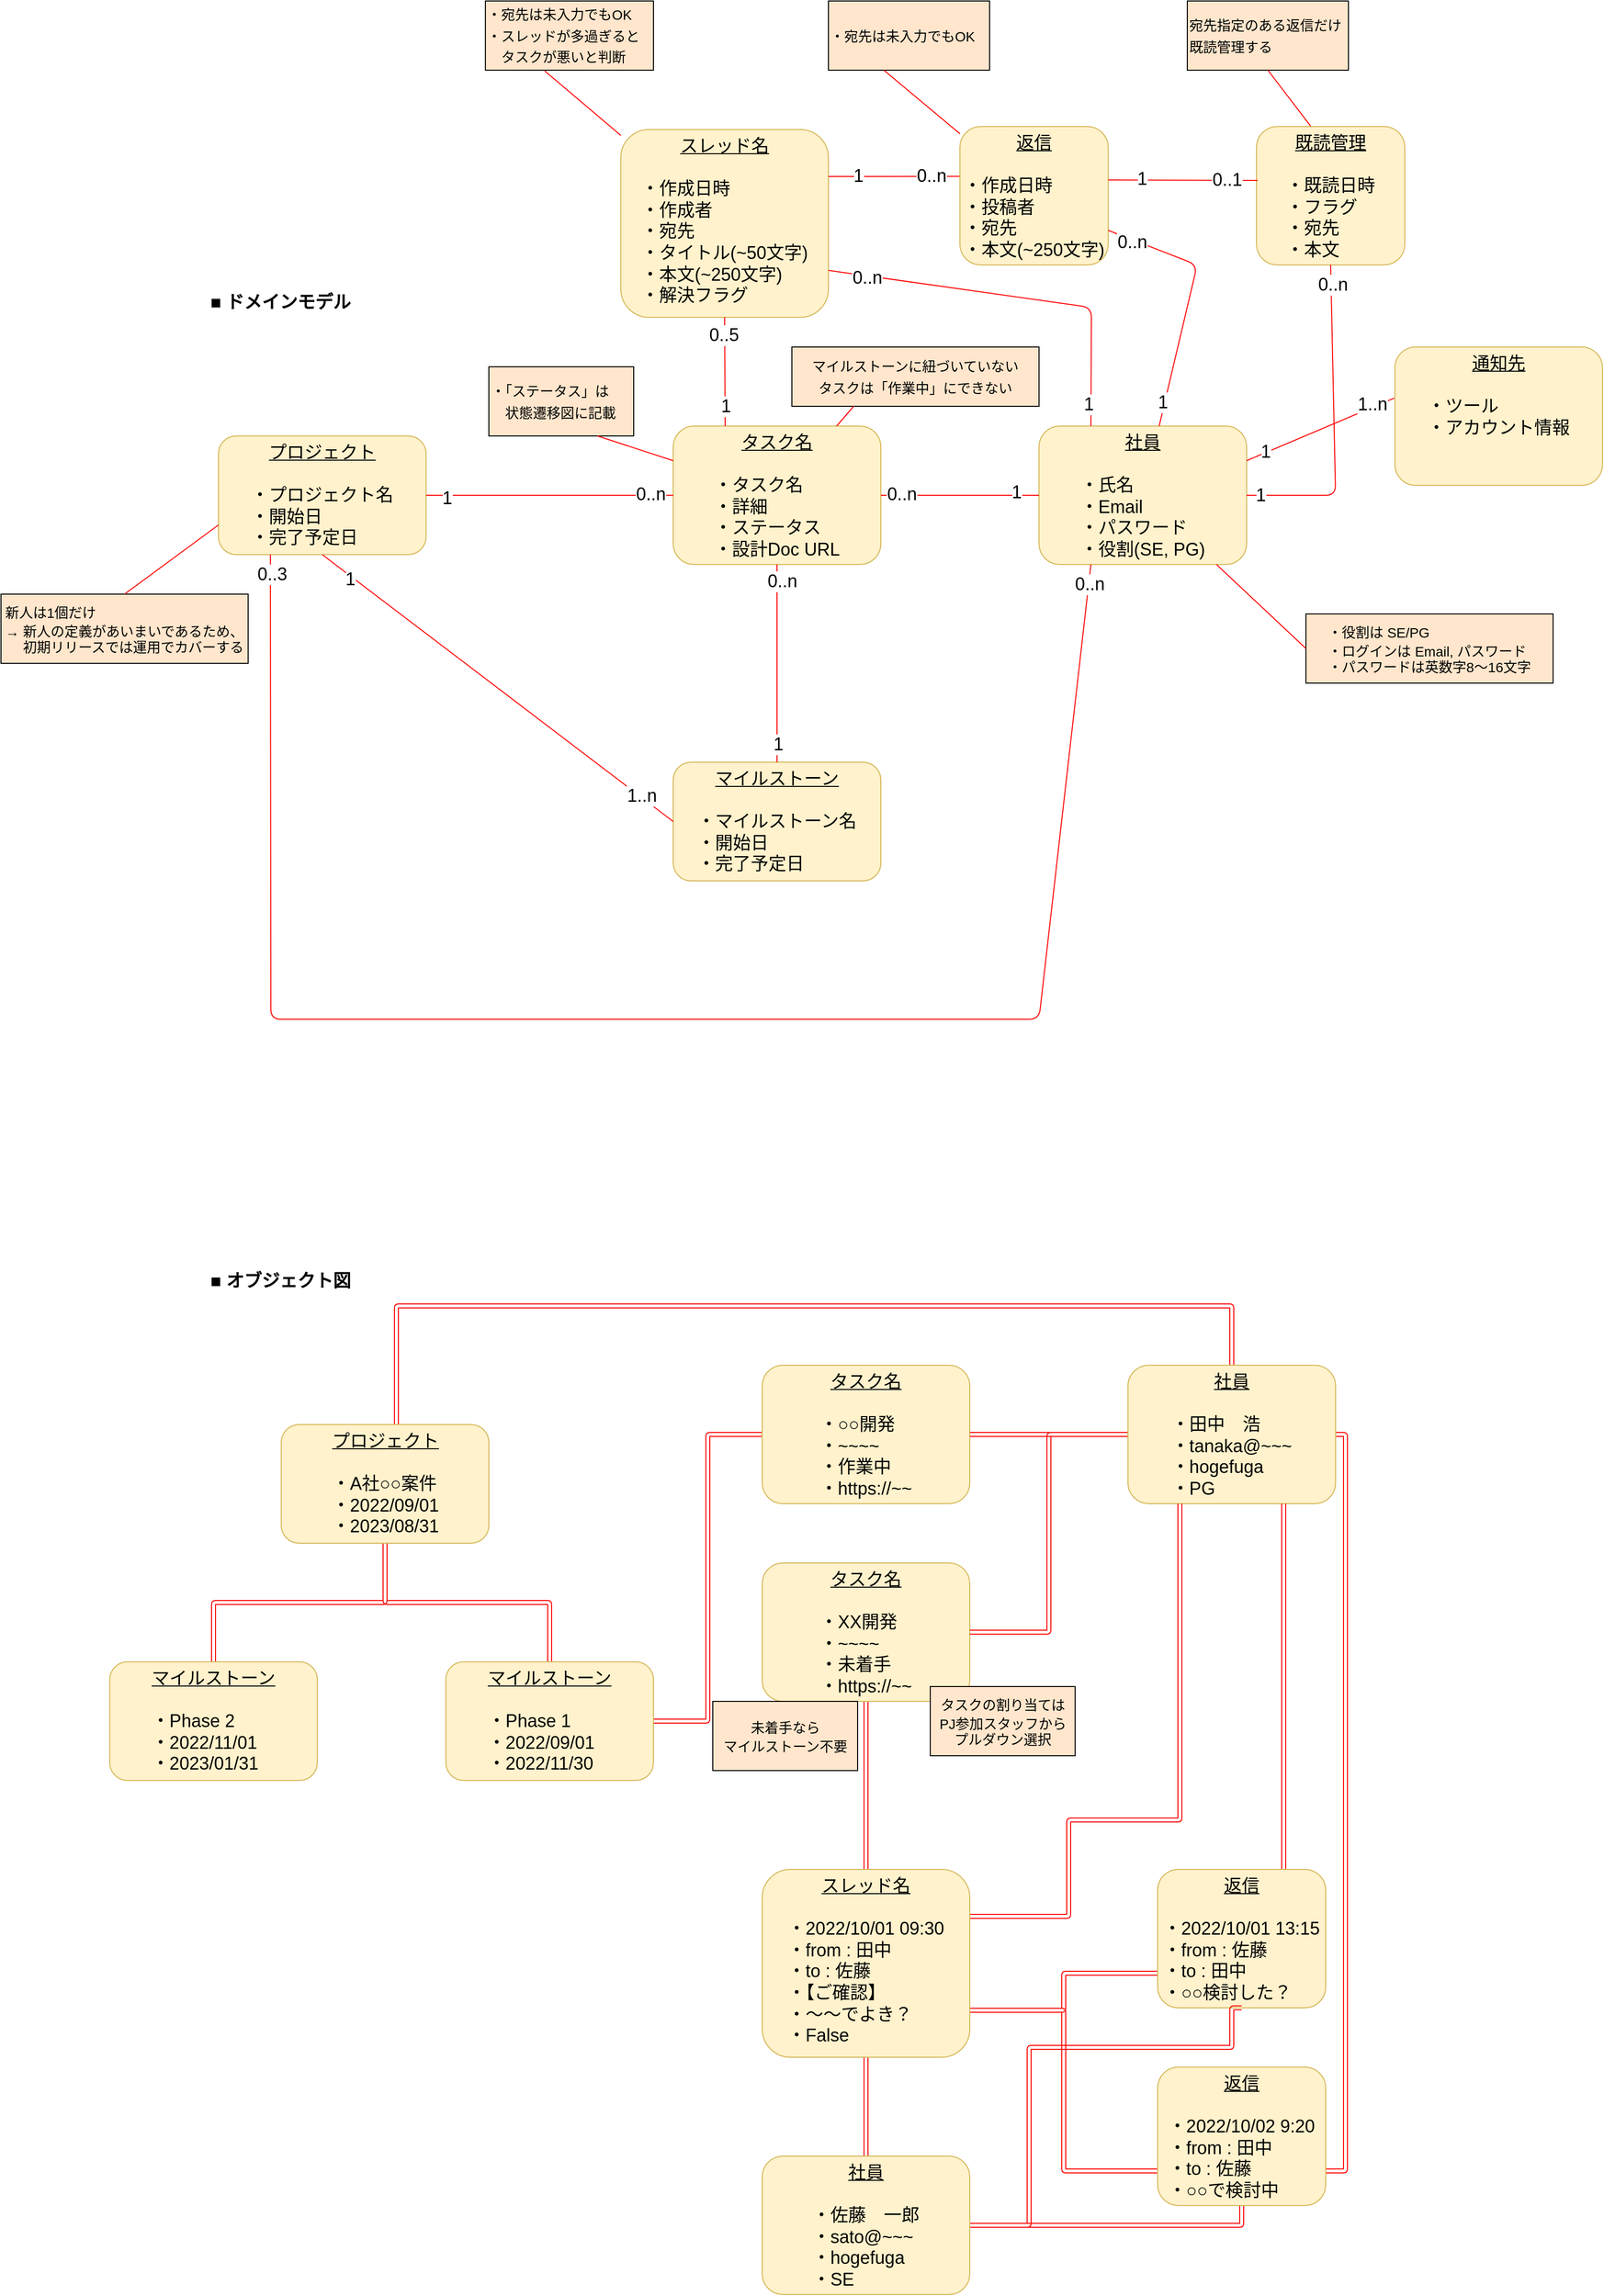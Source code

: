 <mxfile>
    <diagram id="kV98len1ymx3FDmM5QV4" name="Page-1">
        <mxGraphModel dx="2697" dy="1618" grid="1" gridSize="10" guides="1" tooltips="1" connect="1" arrows="1" fold="1" page="1" pageScale="1" pageWidth="850" pageHeight="1100" math="0" shadow="0">
            <root>
                <mxCell id="0"/>
                <mxCell id="1" parent="0"/>
                <mxCell id="2" value="&lt;b style=&quot;border-color: var(--border-color); font-size: 18px;&quot;&gt;■ ドメインモデル&lt;/b&gt;" style="text;html=1;strokeColor=none;fillColor=none;align=left;verticalAlign=middle;whiteSpace=wrap;rounded=0;" parent="1" vertex="1">
                    <mxGeometry x="20" y="10" width="160" height="30" as="geometry"/>
                </mxCell>
                <mxCell id="3" value="&lt;b style=&quot;border-color: var(--border-color); font-size: 18px;&quot;&gt;■ オブジェクト図&lt;/b&gt;" style="text;html=1;strokeColor=none;fillColor=none;align=left;verticalAlign=middle;whiteSpace=wrap;rounded=0;" parent="1" vertex="1">
                    <mxGeometry x="20" y="1000" width="170" height="30" as="geometry"/>
                </mxCell>
                <mxCell id="4" value="&lt;u&gt;プロジェクト&lt;/u&gt;&lt;br&gt;&lt;br&gt;&lt;div style=&quot;text-align: left;&quot;&gt;&lt;span style=&quot;background-color: initial;&quot;&gt;・プロジェクト名&lt;/span&gt;&lt;/div&gt;&lt;div style=&quot;text-align: left;&quot;&gt;&lt;span style=&quot;background-color: initial;&quot;&gt;・開始日&lt;/span&gt;&lt;/div&gt;&lt;div style=&quot;text-align: left;&quot;&gt;&lt;span style=&quot;background-color: initial;&quot;&gt;・完了予定日&lt;/span&gt;&lt;/div&gt;" style="rounded=1;whiteSpace=wrap;html=1;fontSize=18;verticalAlign=top;fillColor=#fff2cc;strokeColor=#d6b656;" parent="1" vertex="1">
                    <mxGeometry x="30" y="160" width="210" height="120" as="geometry"/>
                </mxCell>
                <mxCell id="5" value="&lt;u&gt;タスク名&lt;/u&gt;&lt;br&gt;&lt;br&gt;&lt;div style=&quot;text-align: left;&quot;&gt;&lt;span style=&quot;background-color: initial;&quot;&gt;・タスク名&lt;/span&gt;&lt;/div&gt;&lt;div style=&quot;text-align: left;&quot;&gt;&lt;span style=&quot;background-color: initial;&quot;&gt;・詳細&lt;/span&gt;&lt;/div&gt;&lt;div style=&quot;text-align: left;&quot;&gt;&lt;span style=&quot;background-color: initial;&quot;&gt;・ステータス&lt;/span&gt;&lt;/div&gt;&lt;div style=&quot;text-align: left;&quot;&gt;&lt;span style=&quot;background-color: initial;&quot;&gt;・設計Doc URL&lt;/span&gt;&lt;/div&gt;" style="rounded=1;whiteSpace=wrap;html=1;fontSize=18;verticalAlign=top;fillColor=#fff2cc;strokeColor=#d6b656;" parent="1" vertex="1">
                    <mxGeometry x="490" y="150" width="210" height="140" as="geometry"/>
                </mxCell>
                <mxCell id="6" value="" style="endArrow=none;html=1;fontSize=18;exitX=1;exitY=0.5;exitDx=0;exitDy=0;entryX=0;entryY=0.5;entryDx=0;entryDy=0;strokeColor=#FF0000;" parent="1" source="4" target="5" edge="1">
                    <mxGeometry width="50" height="50" relative="1" as="geometry">
                        <mxPoint x="300" y="150" as="sourcePoint"/>
                        <mxPoint x="350" y="100" as="targetPoint"/>
                    </mxGeometry>
                </mxCell>
                <mxCell id="7" value="0..n" style="edgeLabel;html=1;align=center;verticalAlign=middle;resizable=0;points=[];fontSize=18;" parent="6" vertex="1" connectable="0">
                    <mxGeometry x="0.814" y="1" relative="1" as="geometry">
                        <mxPoint as="offset"/>
                    </mxGeometry>
                </mxCell>
                <mxCell id="8" value="1" style="edgeLabel;html=1;align=center;verticalAlign=middle;resizable=0;points=[];fontSize=18;" parent="6" vertex="1" connectable="0">
                    <mxGeometry x="-0.832" y="-3" relative="1" as="geometry">
                        <mxPoint as="offset"/>
                    </mxGeometry>
                </mxCell>
                <mxCell id="9" value="&lt;u&gt;マイルストーン&lt;/u&gt;&lt;br&gt;&lt;br&gt;&lt;div style=&quot;text-align: left;&quot;&gt;&lt;span style=&quot;background-color: initial;&quot;&gt;・マイルストーン名&lt;/span&gt;&lt;/div&gt;&lt;div style=&quot;text-align: left;&quot;&gt;&lt;span style=&quot;background-color: initial;&quot;&gt;・開始日&lt;/span&gt;&lt;/div&gt;&lt;div style=&quot;text-align: left;&quot;&gt;&lt;span style=&quot;background-color: initial;&quot;&gt;・完了予定日&lt;/span&gt;&lt;/div&gt;" style="rounded=1;whiteSpace=wrap;html=1;fontSize=18;verticalAlign=top;fillColor=#fff2cc;strokeColor=#d6b656;" parent="1" vertex="1">
                    <mxGeometry x="490" y="490" width="210" height="120" as="geometry"/>
                </mxCell>
                <mxCell id="10" value="" style="endArrow=none;html=1;fontSize=18;exitX=0.5;exitY=1;exitDx=0;exitDy=0;entryX=0;entryY=0.5;entryDx=0;entryDy=0;strokeColor=#FF0000;" parent="1" source="4" target="9" edge="1">
                    <mxGeometry width="50" height="50" relative="1" as="geometry">
                        <mxPoint x="250" y="280" as="sourcePoint"/>
                        <mxPoint x="500" y="280" as="targetPoint"/>
                    </mxGeometry>
                </mxCell>
                <mxCell id="11" value="1..n" style="edgeLabel;html=1;align=center;verticalAlign=middle;resizable=0;points=[];fontSize=18;" parent="10" vertex="1" connectable="0">
                    <mxGeometry x="0.814" y="1" relative="1" as="geometry">
                        <mxPoint as="offset"/>
                    </mxGeometry>
                </mxCell>
                <mxCell id="12" value="1" style="edgeLabel;html=1;align=center;verticalAlign=middle;resizable=0;points=[];fontSize=18;" parent="10" vertex="1" connectable="0">
                    <mxGeometry x="-0.832" y="-3" relative="1" as="geometry">
                        <mxPoint as="offset"/>
                    </mxGeometry>
                </mxCell>
                <mxCell id="16" value="" style="endArrow=none;html=1;fontSize=18;exitX=0.5;exitY=1;exitDx=0;exitDy=0;strokeColor=#FF0000;" parent="1" source="5" target="9" edge="1">
                    <mxGeometry width="50" height="50" relative="1" as="geometry">
                        <mxPoint x="370" y="260" as="sourcePoint"/>
                        <mxPoint x="725" y="500" as="targetPoint"/>
                    </mxGeometry>
                </mxCell>
                <mxCell id="17" value="1" style="edgeLabel;html=1;align=center;verticalAlign=middle;resizable=0;points=[];fontSize=18;" parent="16" vertex="1" connectable="0">
                    <mxGeometry x="0.814" y="1" relative="1" as="geometry">
                        <mxPoint as="offset"/>
                    </mxGeometry>
                </mxCell>
                <mxCell id="18" value="1" style="edgeLabel;html=1;align=center;verticalAlign=middle;resizable=0;points=[];fontSize=18;" parent="16" vertex="1" connectable="0">
                    <mxGeometry x="-0.832" y="-3" relative="1" as="geometry">
                        <mxPoint as="offset"/>
                    </mxGeometry>
                </mxCell>
                <mxCell id="19" value="0..n" style="edgeLabel;html=1;align=center;verticalAlign=middle;resizable=0;points=[];fontSize=18;" parent="16" vertex="1" connectable="0">
                    <mxGeometry x="-0.829" y="5" relative="1" as="geometry">
                        <mxPoint as="offset"/>
                    </mxGeometry>
                </mxCell>
                <mxCell id="20" value="&lt;font style=&quot;font-size: 14px;&quot;&gt;マイルストーンに紐づいていない&lt;br&gt;タスクは「作業中」にできない&lt;/font&gt;" style="rounded=0;whiteSpace=wrap;html=1;fontSize=18;fillColor=#FFE6CC;" parent="1" vertex="1">
                    <mxGeometry x="610" y="70" width="250" height="60" as="geometry"/>
                </mxCell>
                <mxCell id="21" value="" style="endArrow=none;html=1;fontSize=18;exitX=0.25;exitY=1;exitDx=0;exitDy=0;strokeColor=#FF0000;" parent="1" source="20" target="5" edge="1">
                    <mxGeometry width="50" height="50" relative="1" as="geometry">
                        <mxPoint x="200" y="500" as="sourcePoint"/>
                        <mxPoint x="555" y="740" as="targetPoint"/>
                    </mxGeometry>
                </mxCell>
                <mxCell id="24" value="&lt;u&gt;社員&lt;/u&gt;&lt;br&gt;&lt;br&gt;&lt;div style=&quot;text-align: left;&quot;&gt;&lt;span style=&quot;background-color: initial;&quot;&gt;・氏名&lt;/span&gt;&lt;/div&gt;&lt;div style=&quot;text-align: left;&quot;&gt;&lt;span style=&quot;background-color: initial;&quot;&gt;・Email&lt;/span&gt;&lt;/div&gt;&lt;div style=&quot;text-align: left;&quot;&gt;&lt;span style=&quot;background-color: initial;&quot;&gt;・パスワード&lt;/span&gt;&lt;/div&gt;&lt;div style=&quot;text-align: left;&quot;&gt;&lt;span style=&quot;background-color: initial;&quot;&gt;・役割(SE, PG)&lt;/span&gt;&lt;/div&gt;" style="rounded=1;whiteSpace=wrap;html=1;fontSize=18;verticalAlign=top;fillColor=#fff2cc;strokeColor=#d6b656;" parent="1" vertex="1">
                    <mxGeometry x="860" y="150" width="210" height="140" as="geometry"/>
                </mxCell>
                <mxCell id="25" value="&lt;div style=&quot;text-align: left;&quot;&gt;&lt;span style=&quot;font-size: 14px; background-color: initial;&quot;&gt;・役割は SE/PG&lt;/span&gt;&lt;/div&gt;&lt;span style=&quot;font-size: 14px;&quot;&gt;&lt;div style=&quot;text-align: left;&quot;&gt;&lt;span style=&quot;background-color: initial;&quot;&gt;・ログインは Email, パスワード&lt;/span&gt;&lt;/div&gt;&lt;div style=&quot;text-align: left;&quot;&gt;&lt;span style=&quot;background-color: initial;&quot;&gt;・パスワードは英数字8～16文字&lt;/span&gt;&lt;/div&gt;&lt;/span&gt;" style="rounded=0;whiteSpace=wrap;html=1;fontSize=18;fillColor=#FFE6CC;" parent="1" vertex="1">
                    <mxGeometry x="1130" y="340" width="250" height="70" as="geometry"/>
                </mxCell>
                <mxCell id="26" value="" style="endArrow=none;html=1;fontSize=18;exitX=0;exitY=0.5;exitDx=0;exitDy=0;strokeColor=#FF0000;" parent="1" source="25" target="24" edge="1">
                    <mxGeometry width="50" height="50" relative="1" as="geometry">
                        <mxPoint x="1173.75" y="170" as="sourcePoint"/>
                        <mxPoint x="1100" y="240" as="targetPoint"/>
                    </mxGeometry>
                </mxCell>
                <mxCell id="31" value="" style="endArrow=none;html=1;fontSize=18;exitX=0;exitY=0.5;exitDx=0;exitDy=0;strokeColor=#FF0000;entryX=1;entryY=0.5;entryDx=0;entryDy=0;" parent="1" source="24" target="5" edge="1">
                    <mxGeometry width="50" height="50" relative="1" as="geometry">
                        <mxPoint x="752.5" y="90" as="sourcePoint"/>
                        <mxPoint x="678.75" y="160" as="targetPoint"/>
                    </mxGeometry>
                </mxCell>
                <mxCell id="32" value="&lt;span style=&quot;font-size: 18px;&quot;&gt;0..n&lt;/span&gt;" style="edgeLabel;html=1;align=center;verticalAlign=middle;resizable=0;points=[];fontSize=14;" parent="31" vertex="1" connectable="0">
                    <mxGeometry x="0.738" y="-1" relative="1" as="geometry">
                        <mxPoint as="offset"/>
                    </mxGeometry>
                </mxCell>
                <mxCell id="33" value="1" style="edgeLabel;html=1;align=center;verticalAlign=middle;resizable=0;points=[];fontSize=18;" parent="31" vertex="1" connectable="0">
                    <mxGeometry x="-0.709" y="-3" relative="1" as="geometry">
                        <mxPoint as="offset"/>
                    </mxGeometry>
                </mxCell>
                <mxCell id="36" value="" style="endArrow=none;html=1;fontSize=18;exitX=0.25;exitY=1;exitDx=0;exitDy=0;strokeColor=#FF0000;entryX=0.25;entryY=1;entryDx=0;entryDy=0;" parent="1" source="24" target="4" edge="1">
                    <mxGeometry width="50" height="50" relative="1" as="geometry">
                        <mxPoint x="530" y="360" as="sourcePoint"/>
                        <mxPoint x="370" y="360" as="targetPoint"/>
                        <Array as="points">
                            <mxPoint x="860" y="750"/>
                            <mxPoint x="83" y="750"/>
                        </Array>
                    </mxGeometry>
                </mxCell>
                <mxCell id="37" value="&lt;span style=&quot;font-size: 18px;&quot;&gt;0..3&lt;/span&gt;" style="edgeLabel;html=1;align=center;verticalAlign=middle;resizable=0;points=[];fontSize=14;" parent="36" vertex="1" connectable="0">
                    <mxGeometry x="0.738" y="-1" relative="1" as="geometry">
                        <mxPoint y="-204" as="offset"/>
                    </mxGeometry>
                </mxCell>
                <mxCell id="38" value="0..n" style="edgeLabel;html=1;align=center;verticalAlign=middle;resizable=0;points=[];fontSize=18;" parent="36" vertex="1" connectable="0">
                    <mxGeometry x="-0.709" y="-3" relative="1" as="geometry">
                        <mxPoint x="29" y="-227" as="offset"/>
                    </mxGeometry>
                </mxCell>
                <mxCell id="39" value="&lt;div style=&quot;text-align: left;&quot;&gt;&lt;span style=&quot;font-size: 14px; background-color: initial;&quot;&gt;新人は1個だけ&lt;/span&gt;&lt;/div&gt;&lt;span style=&quot;font-size: 14px;&quot;&gt;&lt;div style=&quot;text-align: left;&quot;&gt;&lt;span style=&quot;background-color: initial;&quot;&gt;→ 新人の定義があいまいであるため、&lt;/span&gt;&lt;/div&gt;&lt;div style=&quot;text-align: left;&quot;&gt;&lt;span style=&quot;background-color: initial;&quot;&gt;　 初期リリースでは運用でカバーする&lt;/span&gt;&lt;/div&gt;&lt;/span&gt;" style="rounded=0;whiteSpace=wrap;html=1;fontSize=18;fillColor=#FFE6CC;" parent="1" vertex="1">
                    <mxGeometry x="-190" y="320" width="250" height="70" as="geometry"/>
                </mxCell>
                <mxCell id="40" value="" style="endArrow=none;html=1;fontSize=18;exitX=0;exitY=0.75;exitDx=0;exitDy=0;strokeColor=#FF0000;entryX=0.5;entryY=0;entryDx=0;entryDy=0;" parent="1" source="4" target="39" edge="1">
                    <mxGeometry width="50" height="50" relative="1" as="geometry">
                        <mxPoint x="13.75" y="220" as="sourcePoint"/>
                        <mxPoint x="-60" y="290" as="targetPoint"/>
                    </mxGeometry>
                </mxCell>
                <mxCell id="42" value="&lt;u&gt;スレッド名&lt;/u&gt;&lt;br&gt;&lt;br&gt;&lt;div style=&quot;text-align: left;&quot;&gt;&lt;span style=&quot;background-color: initial;&quot;&gt;・作成日時&lt;/span&gt;&lt;/div&gt;&lt;div style=&quot;text-align: left;&quot;&gt;&lt;span style=&quot;background-color: initial;&quot;&gt;・作成者&lt;/span&gt;&lt;/div&gt;&lt;div style=&quot;text-align: left;&quot;&gt;&lt;span style=&quot;background-color: initial;&quot;&gt;・宛先&lt;/span&gt;&lt;/div&gt;&lt;div style=&quot;text-align: left;&quot;&gt;&lt;span style=&quot;background-color: initial;&quot;&gt;・タイトル(~50文字)&lt;/span&gt;&lt;/div&gt;&lt;div style=&quot;text-align: left;&quot;&gt;&lt;span style=&quot;background-color: initial;&quot;&gt;・本文(~250文字)&lt;/span&gt;&lt;/div&gt;&lt;div style=&quot;text-align: left;&quot;&gt;&lt;span style=&quot;background-color: initial;&quot;&gt;・解決フラグ&lt;/span&gt;&lt;/div&gt;" style="rounded=1;whiteSpace=wrap;html=1;fontSize=18;verticalAlign=top;fillColor=#fff2cc;strokeColor=#d6b656;" parent="1" vertex="1">
                    <mxGeometry x="437" y="-150" width="210" height="190" as="geometry"/>
                </mxCell>
                <mxCell id="43" value="&lt;span style=&quot;font-size: 14px;&quot;&gt;・宛先は未入力でもOK&lt;br&gt;・スレッドが多過ぎると&lt;br&gt;　タスクが悪いと判断&lt;br&gt;&lt;/span&gt;" style="rounded=0;whiteSpace=wrap;html=1;fontSize=18;fillColor=#FFE6CC;align=left;" parent="1" vertex="1">
                    <mxGeometry x="300" y="-280" width="170" height="70" as="geometry"/>
                </mxCell>
                <mxCell id="45" value="" style="endArrow=none;html=1;fontSize=18;exitX=0.353;exitY=1.01;exitDx=0;exitDy=0;strokeColor=#FF0000;exitPerimeter=0;" parent="1" source="43" target="42" edge="1">
                    <mxGeometry width="50" height="50" relative="1" as="geometry">
                        <mxPoint x="763.75" y="-120" as="sourcePoint"/>
                        <mxPoint x="690" y="-50" as="targetPoint"/>
                    </mxGeometry>
                </mxCell>
                <mxCell id="47" value="" style="endArrow=none;html=1;fontSize=18;exitX=0.5;exitY=1;exitDx=0;exitDy=0;strokeColor=#FF0000;entryX=0.25;entryY=0;entryDx=0;entryDy=0;" parent="1" source="42" target="5" edge="1">
                    <mxGeometry width="50" height="50" relative="1" as="geometry">
                        <mxPoint x="740.01" y="-139.6" as="sourcePoint"/>
                        <mxPoint x="640" y="-92.5" as="targetPoint"/>
                    </mxGeometry>
                </mxCell>
                <mxCell id="48" value="1" style="edgeLabel;html=1;align=center;verticalAlign=middle;resizable=0;points=[];fontSize=18;" parent="47" vertex="1" connectable="0">
                    <mxGeometry x="0.476" relative="1" as="geometry">
                        <mxPoint y="9" as="offset"/>
                    </mxGeometry>
                </mxCell>
                <mxCell id="49" value="0..5" style="edgeLabel;html=1;align=center;verticalAlign=middle;resizable=0;points=[];fontSize=18;" parent="47" vertex="1" connectable="0">
                    <mxGeometry x="-0.506" y="-1" relative="1" as="geometry">
                        <mxPoint y="-9" as="offset"/>
                    </mxGeometry>
                </mxCell>
                <mxCell id="50" value="&lt;u&gt;返信&lt;/u&gt;&lt;br&gt;&lt;br&gt;&lt;div style=&quot;text-align: left;&quot;&gt;&lt;span style=&quot;background-color: initial;&quot;&gt;・作成日時&lt;/span&gt;&lt;/div&gt;&lt;div style=&quot;text-align: left;&quot;&gt;&lt;span style=&quot;background-color: initial;&quot;&gt;・投稿者&lt;/span&gt;&lt;/div&gt;&lt;div style=&quot;text-align: left;&quot;&gt;&lt;span style=&quot;background-color: initial;&quot;&gt;・宛先&lt;/span&gt;&lt;/div&gt;&lt;div style=&quot;text-align: left;&quot;&gt;&lt;span style=&quot;background-color: initial;&quot;&gt;・本文(~250文字)&lt;/span&gt;&lt;br&gt;&lt;/div&gt;&lt;div style=&quot;text-align: left;&quot;&gt;&lt;br&gt;&lt;/div&gt;" style="rounded=1;whiteSpace=wrap;html=1;fontSize=18;verticalAlign=top;fillColor=#fff2cc;strokeColor=#d6b656;" parent="1" vertex="1">
                    <mxGeometry x="780" y="-153" width="150" height="140" as="geometry"/>
                </mxCell>
                <mxCell id="51" value="&lt;span style=&quot;font-size: 14px;&quot;&gt;・宛先は未入力でもOK&lt;br&gt;&lt;/span&gt;" style="rounded=0;whiteSpace=wrap;html=1;fontSize=18;fillColor=#FFE6CC;align=left;" parent="1" vertex="1">
                    <mxGeometry x="647" y="-280" width="163" height="70" as="geometry"/>
                </mxCell>
                <mxCell id="53" value="" style="endArrow=none;html=1;fontSize=18;exitX=0.344;exitY=1;exitDx=0;exitDy=0;strokeColor=#FF0000;exitPerimeter=0;" parent="1" source="51" target="50" edge="1">
                    <mxGeometry width="50" height="50" relative="1" as="geometry">
                        <mxPoint x="703.01" y="-180.0" as="sourcePoint"/>
                        <mxPoint x="780" y="-114.724" as="targetPoint"/>
                    </mxGeometry>
                </mxCell>
                <mxCell id="54" value="&lt;span style=&quot;font-size: 14px;&quot;&gt;・「ステータス」は&lt;br&gt;　状態遷移図に記載&lt;br&gt;&lt;/span&gt;" style="rounded=0;whiteSpace=wrap;html=1;fontSize=18;fillColor=#FFE6CC;align=left;" parent="1" vertex="1">
                    <mxGeometry x="303.5" y="90" width="146.5" height="70" as="geometry"/>
                </mxCell>
                <mxCell id="56" value="" style="endArrow=none;html=1;fontSize=18;exitX=0.75;exitY=1;exitDx=0;exitDy=0;strokeColor=#FF0000;entryX=0;entryY=0.25;entryDx=0;entryDy=0;" parent="1" source="54" target="5" edge="1">
                    <mxGeometry width="50" height="50" relative="1" as="geometry">
                        <mxPoint x="338.25" y="-70.0" as="sourcePoint"/>
                        <mxPoint x="415.24" y="-4.724" as="targetPoint"/>
                    </mxGeometry>
                </mxCell>
                <mxCell id="57" value="" style="endArrow=none;html=1;fontSize=18;exitX=1;exitY=0.25;exitDx=0;exitDy=0;strokeColor=#FF0000;entryX=-0.003;entryY=0.36;entryDx=0;entryDy=0;entryPerimeter=0;" parent="1" source="42" target="50" edge="1">
                    <mxGeometry width="50" height="50" relative="1" as="geometry">
                        <mxPoint x="910.005" y="-300" as="sourcePoint"/>
                        <mxPoint x="1196.63" y="-490" as="targetPoint"/>
                    </mxGeometry>
                </mxCell>
                <mxCell id="58" value="1" style="edgeLabel;html=1;align=center;verticalAlign=middle;resizable=0;points=[];fontSize=18;" parent="57" vertex="1" connectable="0">
                    <mxGeometry x="-0.55" y="1" relative="1" as="geometry">
                        <mxPoint as="offset"/>
                    </mxGeometry>
                </mxCell>
                <mxCell id="59" value="0..n" style="edgeLabel;html=1;align=center;verticalAlign=middle;resizable=0;points=[];fontSize=18;" parent="57" vertex="1" connectable="0">
                    <mxGeometry x="0.566" y="1" relative="1" as="geometry">
                        <mxPoint as="offset"/>
                    </mxGeometry>
                </mxCell>
                <mxCell id="61" value="" style="endArrow=none;html=1;fontSize=18;strokeColor=#FF0000;entryX=1;entryY=0.75;entryDx=0;entryDy=0;" parent="1" source="24" target="50" edge="1">
                    <mxGeometry width="50" height="50" relative="1" as="geometry">
                        <mxPoint x="589.995" y="570" as="sourcePoint"/>
                        <mxPoint x="1246.62" y="260" as="targetPoint"/>
                        <Array as="points">
                            <mxPoint x="1020" y="-13"/>
                        </Array>
                    </mxGeometry>
                </mxCell>
                <mxCell id="62" value="1" style="edgeLabel;html=1;align=center;verticalAlign=middle;resizable=0;points=[];fontSize=18;" parent="61" vertex="1" connectable="0">
                    <mxGeometry x="-0.67" y="7" relative="1" as="geometry">
                        <mxPoint y="20" as="offset"/>
                    </mxGeometry>
                </mxCell>
                <mxCell id="63" value="0..n" style="edgeLabel;html=1;align=center;verticalAlign=middle;resizable=0;points=[];fontSize=18;" parent="61" vertex="1" connectable="0">
                    <mxGeometry x="0.792" y="2" relative="1" as="geometry">
                        <mxPoint x="-1" as="offset"/>
                    </mxGeometry>
                </mxCell>
                <mxCell id="64" value="" style="endArrow=none;html=1;fontSize=18;strokeColor=#FF0000;entryX=1;entryY=0.75;entryDx=0;entryDy=0;exitX=0.25;exitY=0;exitDx=0;exitDy=0;" parent="1" source="24" target="42" edge="1">
                    <mxGeometry width="50" height="50" relative="1" as="geometry">
                        <mxPoint x="931.524" y="144" as="sourcePoint"/>
                        <mxPoint x="880" y="-54" as="targetPoint"/>
                        <Array as="points">
                            <mxPoint x="913" y="30"/>
                        </Array>
                    </mxGeometry>
                </mxCell>
                <mxCell id="65" value="1" style="edgeLabel;html=1;align=center;verticalAlign=middle;resizable=0;points=[];fontSize=18;" parent="64" vertex="1" connectable="0">
                    <mxGeometry x="-0.67" y="7" relative="1" as="geometry">
                        <mxPoint x="4" y="42" as="offset"/>
                    </mxGeometry>
                </mxCell>
                <mxCell id="66" value="0..n" style="edgeLabel;html=1;align=center;verticalAlign=middle;resizable=0;points=[];fontSize=18;" parent="64" vertex="1" connectable="0">
                    <mxGeometry x="0.792" y="2" relative="1" as="geometry">
                        <mxPoint x="-1" as="offset"/>
                    </mxGeometry>
                </mxCell>
                <mxCell id="79" style="edgeStyle=orthogonalEdgeStyle;shape=link;html=1;exitX=0.5;exitY=1;exitDx=0;exitDy=0;entryX=0.5;entryY=0;entryDx=0;entryDy=0;strokeColor=#FF0000;fontSize=18;" parent="1" source="67" target="69" edge="1">
                    <mxGeometry relative="1" as="geometry"/>
                </mxCell>
                <mxCell id="80" style="edgeStyle=orthogonalEdgeStyle;shape=link;html=1;exitX=0.5;exitY=1;exitDx=0;exitDy=0;entryX=0.5;entryY=0;entryDx=0;entryDy=0;strokeColor=#FF0000;fontSize=18;" parent="1" source="67" target="68" edge="1">
                    <mxGeometry relative="1" as="geometry"/>
                </mxCell>
                <mxCell id="86" style="edgeStyle=orthogonalEdgeStyle;shape=link;html=1;entryX=0.5;entryY=0;entryDx=0;entryDy=0;strokeColor=#FF0000;fontSize=18;" parent="1" source="67" target="83" edge="1">
                    <mxGeometry relative="1" as="geometry">
                        <Array as="points">
                            <mxPoint x="210" y="1040"/>
                            <mxPoint x="1055" y="1040"/>
                        </Array>
                    </mxGeometry>
                </mxCell>
                <mxCell id="67" value="&lt;u&gt;プロジェクト&lt;/u&gt;&lt;br&gt;&lt;br&gt;&lt;div style=&quot;text-align: left;&quot;&gt;&lt;span style=&quot;background-color: initial;&quot;&gt;・A社○○案件&lt;/span&gt;&lt;/div&gt;&lt;div style=&quot;text-align: left;&quot;&gt;&lt;span style=&quot;background-color: initial;&quot;&gt;・2022/09/01&lt;/span&gt;&lt;/div&gt;&lt;div style=&quot;text-align: left;&quot;&gt;&lt;span style=&quot;background-color: initial;&quot;&gt;・2023/08/31&lt;/span&gt;&lt;/div&gt;" style="rounded=1;whiteSpace=wrap;html=1;fontSize=18;verticalAlign=top;fillColor=#fff2cc;strokeColor=#d6b656;" parent="1" vertex="1">
                    <mxGeometry x="93.5" y="1160" width="210" height="120" as="geometry"/>
                </mxCell>
                <mxCell id="68" value="&lt;u&gt;マイルストーン&lt;/u&gt;&lt;br&gt;&lt;br&gt;&lt;div style=&quot;text-align: left;&quot;&gt;&lt;span style=&quot;background-color: initial;&quot;&gt;・Phase 2&lt;/span&gt;&lt;/div&gt;&lt;div style=&quot;text-align: left;&quot;&gt;&lt;span style=&quot;background-color: initial;&quot;&gt;・2022/11/01&lt;/span&gt;&lt;/div&gt;&lt;div style=&quot;text-align: left;&quot;&gt;&lt;span style=&quot;background-color: initial;&quot;&gt;・2023/01/31&lt;/span&gt;&lt;/div&gt;" style="rounded=1;whiteSpace=wrap;html=1;fontSize=18;verticalAlign=top;fillColor=#fff2cc;strokeColor=#d6b656;" parent="1" vertex="1">
                    <mxGeometry x="-80" y="1400" width="210" height="120" as="geometry"/>
                </mxCell>
                <mxCell id="77" style="edgeStyle=orthogonalEdgeStyle;html=1;exitX=1;exitY=0.5;exitDx=0;exitDy=0;entryX=0;entryY=0.5;entryDx=0;entryDy=0;strokeColor=#FF0000;fontSize=18;shape=link;" parent="1" source="69" target="75" edge="1">
                    <mxGeometry relative="1" as="geometry"/>
                </mxCell>
                <mxCell id="69" value="&lt;u&gt;マイルストーン&lt;/u&gt;&lt;br&gt;&lt;br&gt;&lt;div style=&quot;text-align: left;&quot;&gt;&lt;span style=&quot;background-color: initial;&quot;&gt;・Phase 1&lt;/span&gt;&lt;/div&gt;&lt;div style=&quot;text-align: left;&quot;&gt;&lt;span style=&quot;background-color: initial;&quot;&gt;・2022/09/01&lt;/span&gt;&lt;/div&gt;&lt;div style=&quot;text-align: left;&quot;&gt;&lt;span style=&quot;background-color: initial;&quot;&gt;・2022/11/30&lt;/span&gt;&lt;/div&gt;" style="rounded=1;whiteSpace=wrap;html=1;fontSize=18;verticalAlign=top;fillColor=#fff2cc;strokeColor=#d6b656;" parent="1" vertex="1">
                    <mxGeometry x="260" y="1400" width="210" height="120" as="geometry"/>
                </mxCell>
                <mxCell id="75" value="&lt;u&gt;タスク名&lt;/u&gt;&lt;br&gt;&lt;br&gt;&lt;div style=&quot;text-align: left;&quot;&gt;&lt;span style=&quot;background-color: initial;&quot;&gt;・○○開発&lt;/span&gt;&lt;/div&gt;&lt;div style=&quot;text-align: left;&quot;&gt;&lt;span style=&quot;background-color: initial;&quot;&gt;・~~~~&lt;/span&gt;&lt;/div&gt;&lt;div style=&quot;text-align: left;&quot;&gt;&lt;span style=&quot;background-color: initial;&quot;&gt;・作業中&lt;/span&gt;&lt;/div&gt;&lt;div style=&quot;text-align: left;&quot;&gt;&lt;span style=&quot;background-color: initial;&quot;&gt;・https://~~&lt;/span&gt;&lt;/div&gt;" style="rounded=1;whiteSpace=wrap;html=1;fontSize=18;verticalAlign=top;fillColor=#fff2cc;strokeColor=#d6b656;" parent="1" vertex="1">
                    <mxGeometry x="580" y="1100" width="210" height="140" as="geometry"/>
                </mxCell>
                <mxCell id="91" style="edgeStyle=orthogonalEdgeStyle;shape=link;html=1;exitX=0.5;exitY=1;exitDx=0;exitDy=0;entryX=0.5;entryY=0;entryDx=0;entryDy=0;strokeColor=#FF0000;fontSize=18;" parent="1" source="76" target="89" edge="1">
                    <mxGeometry relative="1" as="geometry"/>
                </mxCell>
                <mxCell id="76" value="&lt;u&gt;タスク名&lt;/u&gt;&lt;br&gt;&lt;br&gt;&lt;div style=&quot;text-align: left;&quot;&gt;&lt;span style=&quot;background-color: initial;&quot;&gt;・XX&lt;/span&gt;&lt;span style=&quot;background-color: initial;&quot;&gt;開発&lt;/span&gt;&lt;/div&gt;&lt;div style=&quot;border-color: var(--border-color); text-align: left;&quot;&gt;&lt;span style=&quot;border-color: var(--border-color); background-color: initial;&quot;&gt;・~~~~&lt;/span&gt;&lt;/div&gt;&lt;div style=&quot;border-color: var(--border-color); text-align: left;&quot;&gt;&lt;span style=&quot;border-color: var(--border-color); background-color: initial;&quot;&gt;・未着手&lt;/span&gt;&lt;/div&gt;&lt;div style=&quot;border-color: var(--border-color); text-align: left;&quot;&gt;&lt;span style=&quot;border-color: var(--border-color); background-color: initial;&quot;&gt;・https://~~&lt;/span&gt;&lt;/div&gt;" style="rounded=1;whiteSpace=wrap;html=1;fontSize=18;verticalAlign=top;fillColor=#fff2cc;strokeColor=#d6b656;" parent="1" vertex="1">
                    <mxGeometry x="580" y="1300" width="210" height="140" as="geometry"/>
                </mxCell>
                <mxCell id="81" value="&lt;span style=&quot;font-size: 14px;&quot;&gt;未着手なら&lt;br&gt;&lt;div style=&quot;&quot;&gt;&lt;span style=&quot;background-color: initial;&quot;&gt;マイルストーン不要&lt;/span&gt;&lt;/div&gt;&lt;/span&gt;" style="rounded=0;whiteSpace=wrap;html=1;fontSize=18;fillColor=#FFE6CC;align=center;" parent="1" vertex="1">
                    <mxGeometry x="530" y="1440" width="146.5" height="70" as="geometry"/>
                </mxCell>
                <mxCell id="84" style="edgeStyle=orthogonalEdgeStyle;shape=link;html=1;entryX=1;entryY=0.5;entryDx=0;entryDy=0;strokeColor=#FF0000;fontSize=18;" parent="1" source="83" target="75" edge="1">
                    <mxGeometry relative="1" as="geometry"/>
                </mxCell>
                <mxCell id="85" style="edgeStyle=orthogonalEdgeStyle;shape=link;html=1;entryX=1;entryY=0.5;entryDx=0;entryDy=0;strokeColor=#FF0000;fontSize=18;" parent="1" source="83" target="76" edge="1">
                    <mxGeometry relative="1" as="geometry"/>
                </mxCell>
                <mxCell id="100" style="edgeStyle=orthogonalEdgeStyle;shape=link;html=1;exitX=1;exitY=0.5;exitDx=0;exitDy=0;entryX=1;entryY=0.75;entryDx=0;entryDy=0;strokeColor=#FF0000;fontSize=18;" parent="1" source="83" target="97" edge="1">
                    <mxGeometry relative="1" as="geometry"/>
                </mxCell>
                <mxCell id="83" value="&lt;u&gt;社員&lt;/u&gt;&lt;br&gt;&lt;br&gt;&lt;div style=&quot;text-align: left;&quot;&gt;・田中　浩&lt;/div&gt;&lt;div style=&quot;text-align: left;&quot;&gt;&lt;span style=&quot;background-color: initial;&quot;&gt;・tanaka@~~~&lt;/span&gt;&lt;/div&gt;&lt;div style=&quot;text-align: left;&quot;&gt;&lt;span style=&quot;background-color: initial;&quot;&gt;・hogefuga&lt;/span&gt;&lt;/div&gt;&lt;div style=&quot;text-align: left;&quot;&gt;&lt;span style=&quot;background-color: initial;&quot;&gt;・PG&lt;/span&gt;&lt;/div&gt;" style="rounded=1;whiteSpace=wrap;html=1;fontSize=18;verticalAlign=top;fillColor=#fff2cc;strokeColor=#d6b656;" parent="1" vertex="1">
                    <mxGeometry x="950" y="1100" width="210" height="140" as="geometry"/>
                </mxCell>
                <mxCell id="87" value="&lt;div style=&quot;&quot;&gt;&lt;span style=&quot;font-size: 14px; background-color: initial;&quot;&gt;タスクの割り当ては&lt;/span&gt;&lt;/div&gt;&lt;span style=&quot;font-size: 14px;&quot;&gt;&lt;div style=&quot;&quot;&gt;&lt;span style=&quot;background-color: initial;&quot;&gt;PJ参加スタッフから&lt;/span&gt;&lt;/div&gt;&lt;div style=&quot;&quot;&gt;&lt;span style=&quot;background-color: initial;&quot;&gt;プルダウン選択&lt;/span&gt;&lt;/div&gt;&lt;/span&gt;" style="rounded=0;whiteSpace=wrap;html=1;fontSize=18;fillColor=#FFE6CC;align=center;" parent="1" vertex="1">
                    <mxGeometry x="750" y="1425" width="146.5" height="70" as="geometry"/>
                </mxCell>
                <mxCell id="93" style="edgeStyle=orthogonalEdgeStyle;shape=link;html=1;exitX=1;exitY=0.25;exitDx=0;exitDy=0;entryX=0.25;entryY=1;entryDx=0;entryDy=0;strokeColor=#FF0000;fontSize=18;" parent="1" source="89" target="83" edge="1">
                    <mxGeometry relative="1" as="geometry">
                        <Array as="points">
                            <mxPoint x="890" y="1658"/>
                            <mxPoint x="890" y="1560"/>
                            <mxPoint x="1003" y="1560"/>
                        </Array>
                    </mxGeometry>
                </mxCell>
                <mxCell id="94" style="edgeStyle=orthogonalEdgeStyle;shape=link;html=1;exitX=1;exitY=0.75;exitDx=0;exitDy=0;entryX=0;entryY=0.75;entryDx=0;entryDy=0;strokeColor=#FF0000;fontSize=18;" parent="1" source="89" target="90" edge="1">
                    <mxGeometry relative="1" as="geometry"/>
                </mxCell>
                <mxCell id="98" style="edgeStyle=orthogonalEdgeStyle;shape=link;html=1;exitX=1;exitY=0.75;exitDx=0;exitDy=0;entryX=0;entryY=0.75;entryDx=0;entryDy=0;strokeColor=#FF0000;fontSize=18;" parent="1" source="89" target="97" edge="1">
                    <mxGeometry relative="1" as="geometry"/>
                </mxCell>
                <mxCell id="99" style="edgeStyle=orthogonalEdgeStyle;shape=link;html=1;exitX=0.5;exitY=1;exitDx=0;exitDy=0;entryX=0.5;entryY=0;entryDx=0;entryDy=0;strokeColor=#FF0000;fontSize=18;" parent="1" source="89" target="96" edge="1">
                    <mxGeometry relative="1" as="geometry"/>
                </mxCell>
                <mxCell id="89" value="&lt;u&gt;スレッド名&lt;/u&gt;&lt;br&gt;&lt;br&gt;&lt;div style=&quot;text-align: left;&quot;&gt;&lt;span style=&quot;background-color: initial;&quot;&gt;・2022/10/01 09:30&lt;/span&gt;&lt;/div&gt;&lt;div style=&quot;text-align: left;&quot;&gt;&lt;span style=&quot;background-color: initial;&quot;&gt;・from : 田中&lt;/span&gt;&lt;/div&gt;&lt;div style=&quot;text-align: left;&quot;&gt;&lt;span style=&quot;background-color: initial;&quot;&gt;・to : 佐藤&lt;/span&gt;&lt;/div&gt;&lt;div style=&quot;text-align: left;&quot;&gt;&lt;span style=&quot;background-color: initial;&quot;&gt;・【ご確認】&lt;/span&gt;&lt;/div&gt;&lt;div style=&quot;text-align: left;&quot;&gt;&lt;span style=&quot;background-color: initial;&quot;&gt;・～～でよき？&lt;/span&gt;&lt;/div&gt;&lt;div style=&quot;text-align: left;&quot;&gt;&lt;span style=&quot;background-color: initial;&quot;&gt;・False&lt;/span&gt;&lt;/div&gt;" style="rounded=1;whiteSpace=wrap;html=1;fontSize=18;verticalAlign=top;fillColor=#fff2cc;strokeColor=#d6b656;" parent="1" vertex="1">
                    <mxGeometry x="580" y="1610" width="210" height="190" as="geometry"/>
                </mxCell>
                <mxCell id="95" style="edgeStyle=orthogonalEdgeStyle;shape=link;html=1;exitX=0.75;exitY=0;exitDx=0;exitDy=0;entryX=0.75;entryY=1;entryDx=0;entryDy=0;strokeColor=#FF0000;fontSize=18;" parent="1" source="90" target="83" edge="1">
                    <mxGeometry relative="1" as="geometry"/>
                </mxCell>
                <mxCell id="90" value="&lt;u&gt;返信&lt;/u&gt;&lt;br&gt;&lt;br&gt;&lt;div style=&quot;text-align: left;&quot;&gt;&lt;span style=&quot;background-color: initial;&quot;&gt;・2022/10/01 13:15&lt;/span&gt;&lt;/div&gt;&lt;div style=&quot;text-align: left;&quot;&gt;&lt;span style=&quot;background-color: initial;&quot;&gt;・from : 佐藤&lt;/span&gt;&lt;/div&gt;&lt;div style=&quot;text-align: left;&quot;&gt;&lt;span style=&quot;background-color: initial;&quot;&gt;・to : 田中&lt;/span&gt;&lt;/div&gt;&lt;div style=&quot;text-align: left;&quot;&gt;&lt;span style=&quot;background-color: initial;&quot;&gt;・○○検討した？&lt;/span&gt;&lt;br&gt;&lt;/div&gt;&lt;div style=&quot;text-align: left;&quot;&gt;&lt;br&gt;&lt;/div&gt;" style="rounded=1;whiteSpace=wrap;html=1;fontSize=18;verticalAlign=top;fillColor=#fff2cc;strokeColor=#d6b656;" parent="1" vertex="1">
                    <mxGeometry x="980" y="1610" width="170" height="140" as="geometry"/>
                </mxCell>
                <mxCell id="101" style="edgeStyle=orthogonalEdgeStyle;shape=link;html=1;exitX=1;exitY=0.5;exitDx=0;exitDy=0;entryX=0.5;entryY=1;entryDx=0;entryDy=0;strokeColor=#FF0000;fontSize=18;" parent="1" source="96" target="97" edge="1">
                    <mxGeometry relative="1" as="geometry"/>
                </mxCell>
                <mxCell id="102" style="edgeStyle=orthogonalEdgeStyle;shape=link;html=1;exitX=1;exitY=0.5;exitDx=0;exitDy=0;entryX=0.5;entryY=1;entryDx=0;entryDy=0;strokeColor=#FF0000;fontSize=18;" parent="1" source="96" target="90" edge="1">
                    <mxGeometry relative="1" as="geometry">
                        <Array as="points">
                            <mxPoint x="850" y="1970"/>
                            <mxPoint x="850" y="1790"/>
                            <mxPoint x="1055" y="1790"/>
                        </Array>
                    </mxGeometry>
                </mxCell>
                <mxCell id="96" value="&lt;u&gt;社員&lt;/u&gt;&lt;br&gt;&lt;br&gt;&lt;div style=&quot;text-align: left;&quot;&gt;・佐藤　一郎&lt;/div&gt;&lt;div style=&quot;text-align: left;&quot;&gt;&lt;span style=&quot;background-color: initial;&quot;&gt;・sato@~~~&lt;/span&gt;&lt;/div&gt;&lt;div style=&quot;text-align: left;&quot;&gt;&lt;span style=&quot;background-color: initial;&quot;&gt;・hogefuga&lt;/span&gt;&lt;/div&gt;&lt;div style=&quot;text-align: left;&quot;&gt;&lt;span style=&quot;background-color: initial;&quot;&gt;・SE&lt;/span&gt;&lt;/div&gt;" style="rounded=1;whiteSpace=wrap;html=1;fontSize=18;verticalAlign=top;fillColor=#fff2cc;strokeColor=#d6b656;" parent="1" vertex="1">
                    <mxGeometry x="580" y="1900" width="210" height="140" as="geometry"/>
                </mxCell>
                <mxCell id="97" value="&lt;u&gt;返信&lt;/u&gt;&lt;br&gt;&lt;br&gt;&lt;div style=&quot;text-align: left;&quot;&gt;&lt;span style=&quot;background-color: initial;&quot;&gt;・2022/10/02 9:20&lt;/span&gt;&lt;/div&gt;&lt;div style=&quot;text-align: left;&quot;&gt;&lt;span style=&quot;background-color: initial;&quot;&gt;・from : 田中&lt;/span&gt;&lt;/div&gt;&lt;div style=&quot;text-align: left;&quot;&gt;&lt;span style=&quot;background-color: initial;&quot;&gt;・to : 佐藤&lt;/span&gt;&lt;/div&gt;&lt;div style=&quot;text-align: left;&quot;&gt;&lt;span style=&quot;background-color: initial;&quot;&gt;・○○で検討中&lt;/span&gt;&lt;br&gt;&lt;/div&gt;&lt;div style=&quot;text-align: left;&quot;&gt;&lt;br&gt;&lt;/div&gt;" style="rounded=1;whiteSpace=wrap;html=1;fontSize=18;verticalAlign=top;fillColor=#fff2cc;strokeColor=#d6b656;" parent="1" vertex="1">
                    <mxGeometry x="980" y="1810" width="170" height="140" as="geometry"/>
                </mxCell>
                <mxCell id="103" value="&lt;u&gt;既読管理&lt;/u&gt;&lt;br&gt;&lt;br&gt;&lt;div style=&quot;text-align: left;&quot;&gt;&lt;span style=&quot;background-color: initial;&quot;&gt;・既読日時&lt;/span&gt;&lt;/div&gt;&lt;div style=&quot;text-align: left;&quot;&gt;&lt;span style=&quot;background-color: initial;&quot;&gt;・フラグ&lt;/span&gt;&lt;/div&gt;&lt;div style=&quot;text-align: left;&quot;&gt;&lt;span style=&quot;background-color: initial;&quot;&gt;・宛先&lt;/span&gt;&lt;/div&gt;&lt;div style=&quot;text-align: left;&quot;&gt;&lt;span style=&quot;background-color: initial;&quot;&gt;・本文&lt;/span&gt;&lt;/div&gt;" style="rounded=1;whiteSpace=wrap;html=1;fontSize=18;verticalAlign=top;fillColor=#fff2cc;strokeColor=#d6b656;" parent="1" vertex="1">
                    <mxGeometry x="1080" y="-153" width="150" height="140" as="geometry"/>
                </mxCell>
                <mxCell id="104" value="" style="endArrow=none;html=1;fontSize=18;strokeColor=#FF0000;entryX=0.007;entryY=0.389;entryDx=0;entryDy=0;entryPerimeter=0;" parent="1" target="103" edge="1">
                    <mxGeometry width="50" height="50" relative="1" as="geometry">
                        <mxPoint x="930" y="-99" as="sourcePoint"/>
                        <mxPoint x="1062.55" y="-100.0" as="targetPoint"/>
                    </mxGeometry>
                </mxCell>
                <mxCell id="105" value="1" style="edgeLabel;html=1;align=center;verticalAlign=middle;resizable=0;points=[];fontSize=18;" parent="104" vertex="1" connectable="0">
                    <mxGeometry x="-0.55" y="1" relative="1" as="geometry">
                        <mxPoint as="offset"/>
                    </mxGeometry>
                </mxCell>
                <mxCell id="106" value="0..1" style="edgeLabel;html=1;align=center;verticalAlign=middle;resizable=0;points=[];fontSize=18;" parent="104" vertex="1" connectable="0">
                    <mxGeometry x="0.566" y="1" relative="1" as="geometry">
                        <mxPoint x="1" as="offset"/>
                    </mxGeometry>
                </mxCell>
                <mxCell id="107" value="&lt;span style=&quot;font-size: 14px;&quot;&gt;宛先指定のある返信だけ&lt;br&gt;既読管理する&lt;br&gt;&lt;/span&gt;" style="rounded=0;whiteSpace=wrap;html=1;fontSize=18;fillColor=#FFE6CC;align=left;" parent="1" vertex="1">
                    <mxGeometry x="1010" y="-280" width="163" height="70" as="geometry"/>
                </mxCell>
                <mxCell id="109" value="" style="endArrow=none;html=1;fontSize=18;exitX=0.5;exitY=1;exitDx=0;exitDy=0;strokeColor=#FF0000;entryX=0.365;entryY=-0.003;entryDx=0;entryDy=0;entryPerimeter=0;" parent="1" source="107" target="103" edge="1">
                    <mxGeometry width="50" height="50" relative="1" as="geometry">
                        <mxPoint x="1053.032" y="-210" as="sourcePoint"/>
                        <mxPoint x="1129.96" y="-145.694" as="targetPoint"/>
                    </mxGeometry>
                </mxCell>
                <mxCell id="111" value="" style="endArrow=none;html=1;fontSize=18;exitX=1;exitY=0.5;exitDx=0;exitDy=0;strokeColor=#FF0000;entryX=0.5;entryY=1;entryDx=0;entryDy=0;" parent="1" source="24" target="103" edge="1">
                    <mxGeometry width="50" height="50" relative="1" as="geometry">
                        <mxPoint x="1101.5" y="-200" as="sourcePoint"/>
                        <mxPoint x="1144.75" y="-143.42" as="targetPoint"/>
                        <Array as="points">
                            <mxPoint x="1160" y="220"/>
                        </Array>
                    </mxGeometry>
                </mxCell>
                <mxCell id="113" value="&lt;span style=&quot;font-size: 18px;&quot;&gt;0..n&lt;/span&gt;" style="edgeLabel;html=1;align=center;verticalAlign=middle;resizable=0;points=[];fontSize=14;" parent="1" vertex="1" connectable="0">
                    <mxGeometry x="749.999" y="229" as="geometry">
                        <mxPoint x="407" y="-222" as="offset"/>
                    </mxGeometry>
                </mxCell>
                <mxCell id="114" value="1" style="edgeLabel;html=1;align=center;verticalAlign=middle;resizable=0;points=[];fontSize=18;" parent="1" vertex="1" connectable="0">
                    <mxGeometry x="920.003" y="225" as="geometry">
                        <mxPoint x="164" y="-5" as="offset"/>
                    </mxGeometry>
                </mxCell>
                <mxCell id="115" value="&lt;u&gt;通知先&lt;/u&gt;&lt;br&gt;&lt;br&gt;&lt;div style=&quot;text-align: left;&quot;&gt;&lt;span style=&quot;background-color: initial;&quot;&gt;・ツール&lt;/span&gt;&lt;/div&gt;&lt;div style=&quot;text-align: left;&quot;&gt;&lt;span style=&quot;background-color: initial;&quot;&gt;・アカウント情報&lt;/span&gt;&lt;/div&gt;" style="rounded=1;whiteSpace=wrap;html=1;fontSize=18;verticalAlign=top;fillColor=#fff2cc;strokeColor=#d6b656;" vertex="1" parent="1">
                    <mxGeometry x="1220" y="70" width="210" height="140" as="geometry"/>
                </mxCell>
                <mxCell id="117" value="" style="endArrow=none;html=1;fontSize=18;exitX=-0.003;exitY=0.369;exitDx=0;exitDy=0;strokeColor=#FF0000;entryX=1;entryY=0.25;entryDx=0;entryDy=0;exitPerimeter=0;" edge="1" parent="1" source="115" target="24">
                    <mxGeometry width="50" height="50" relative="1" as="geometry">
                        <mxPoint x="1290" y="158.18" as="sourcePoint"/>
                        <mxPoint x="1130" y="158.18" as="targetPoint"/>
                    </mxGeometry>
                </mxCell>
                <mxCell id="118" value="&lt;span style=&quot;font-size: 18px;&quot;&gt;1&lt;/span&gt;" style="edgeLabel;html=1;align=center;verticalAlign=middle;resizable=0;points=[];fontSize=14;" vertex="1" connectable="0" parent="117">
                    <mxGeometry x="0.738" y="-1" relative="1" as="geometry">
                        <mxPoint as="offset"/>
                    </mxGeometry>
                </mxCell>
                <mxCell id="119" value="1..n" style="edgeLabel;html=1;align=center;verticalAlign=middle;resizable=0;points=[];fontSize=18;" vertex="1" connectable="0" parent="117">
                    <mxGeometry x="-0.709" y="-3" relative="1" as="geometry">
                        <mxPoint as="offset"/>
                    </mxGeometry>
                </mxCell>
            </root>
        </mxGraphModel>
    </diagram>
</mxfile>